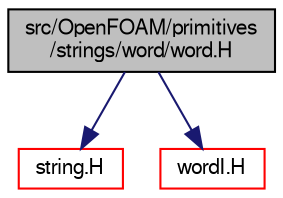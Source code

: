 digraph "src/OpenFOAM/primitives/strings/word/word.H"
{
  bgcolor="transparent";
  edge [fontname="FreeSans",fontsize="10",labelfontname="FreeSans",labelfontsize="10"];
  node [fontname="FreeSans",fontsize="10",shape=record];
  Node0 [label="src/OpenFOAM/primitives\l/strings/word/word.H",height=0.2,width=0.4,color="black", fillcolor="grey75", style="filled", fontcolor="black"];
  Node0 -> Node1 [color="midnightblue",fontsize="10",style="solid",fontname="FreeSans"];
  Node1 [label="string.H",height=0.2,width=0.4,color="red",URL="$a12638.html"];
  Node0 -> Node10 [color="midnightblue",fontsize="10",style="solid",fontname="FreeSans"];
  Node10 [label="wordI.H",height=0.2,width=0.4,color="red",URL="$a12665.html"];
}
